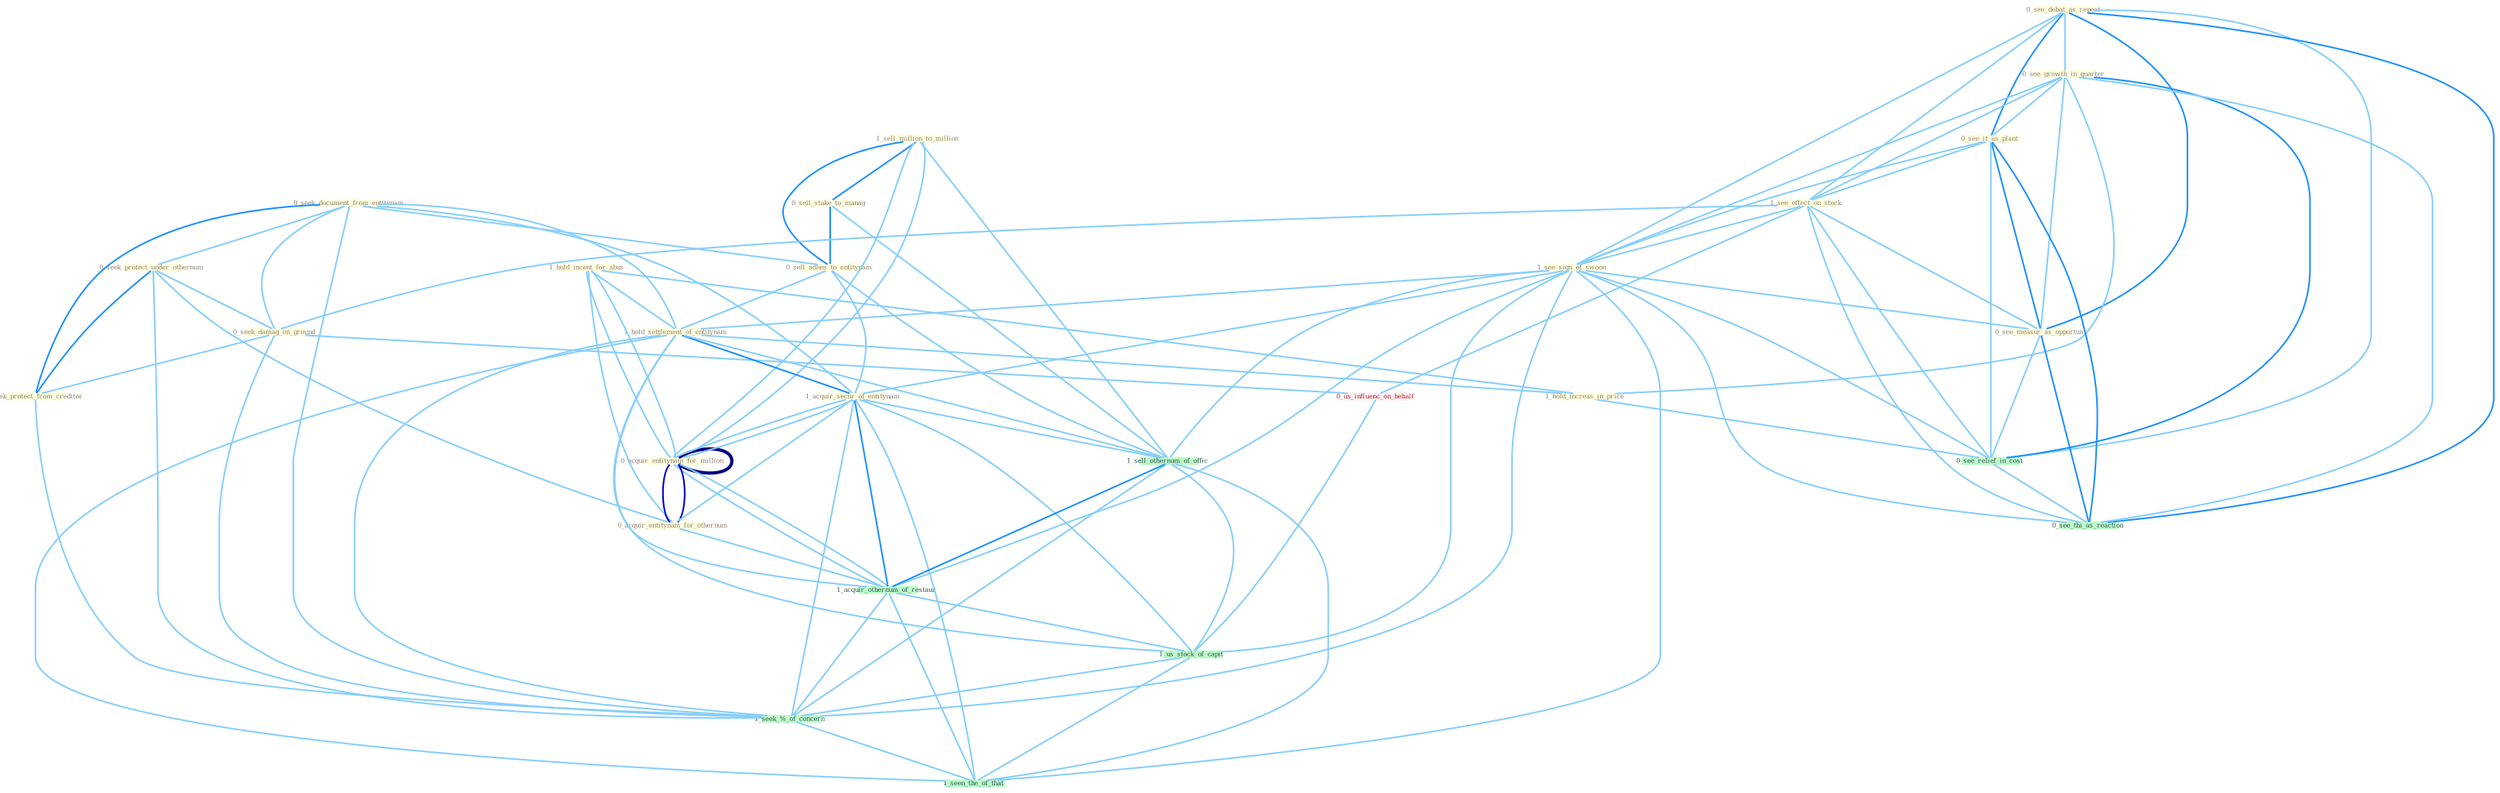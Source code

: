 Graph G{ 
    node
    [shape=polygon,style=filled,width=.5,height=.06,color="#BDFCC9",fixedsize=true,fontsize=4,
    fontcolor="#2f4f4f"];
    {node
    [color="#ffffe0", fontcolor="#8b7d6b"] "0_see_debat_as_repeat " "0_see_growth_in_quarter " "1_sell_million_to_million " "0_see_it_as_plant " "0_seek_document_from_entitynam " "0_sell_stake_to_manag " "1_hold_incent_for_abus " "1_see_effect_on_stock " "0_sell_adhes_to_entitynam " "0_acquir_entitynam_for_million " "0_seek_protect_under_othernum " "0_seek_damag_on_ground " "1_see_sign_of_swoon " "1_hold_settlement_of_entitynam " "0_acquir_entitynam_for_othernum " "0_see_measur_as_opportun " "1_seek_protect_from_creditor " "1_hold_increas_in_price " "1_acquir_secur_of_entitynam "}
{node [color="#fff0f5", fontcolor="#b22222"] "0_acquir_entitynam_for_million " "0_us_influenc_on_behalf "}
edge [color="#B0E2FF"];

	"0_see_debat_as_repeat " -- "0_see_growth_in_quarter " [w="1", color="#87cefa" ];
	"0_see_debat_as_repeat " -- "0_see_it_as_plant " [w="2", color="#1e90ff" , len=0.8];
	"0_see_debat_as_repeat " -- "1_see_effect_on_stock " [w="1", color="#87cefa" ];
	"0_see_debat_as_repeat " -- "1_see_sign_of_swoon " [w="1", color="#87cefa" ];
	"0_see_debat_as_repeat " -- "0_see_measur_as_opportun " [w="2", color="#1e90ff" , len=0.8];
	"0_see_debat_as_repeat " -- "0_see_relief_in_cost " [w="1", color="#87cefa" ];
	"0_see_debat_as_repeat " -- "0_see_thi_as_reaction " [w="2", color="#1e90ff" , len=0.8];
	"0_see_growth_in_quarter " -- "0_see_it_as_plant " [w="1", color="#87cefa" ];
	"0_see_growth_in_quarter " -- "1_see_effect_on_stock " [w="1", color="#87cefa" ];
	"0_see_growth_in_quarter " -- "1_see_sign_of_swoon " [w="1", color="#87cefa" ];
	"0_see_growth_in_quarter " -- "0_see_measur_as_opportun " [w="1", color="#87cefa" ];
	"0_see_growth_in_quarter " -- "1_hold_increas_in_price " [w="1", color="#87cefa" ];
	"0_see_growth_in_quarter " -- "0_see_relief_in_cost " [w="2", color="#1e90ff" , len=0.8];
	"0_see_growth_in_quarter " -- "0_see_thi_as_reaction " [w="1", color="#87cefa" ];
	"1_sell_million_to_million " -- "0_sell_stake_to_manag " [w="2", color="#1e90ff" , len=0.8];
	"1_sell_million_to_million " -- "0_sell_adhes_to_entitynam " [w="2", color="#1e90ff" , len=0.8];
	"1_sell_million_to_million " -- "0_acquir_entitynam_for_million " [w="1", color="#87cefa" ];
	"1_sell_million_to_million " -- "0_acquir_entitynam_for_million " [w="1", color="#87cefa" ];
	"1_sell_million_to_million " -- "1_sell_othernum_of_offic " [w="1", color="#87cefa" ];
	"0_see_it_as_plant " -- "1_see_effect_on_stock " [w="1", color="#87cefa" ];
	"0_see_it_as_plant " -- "1_see_sign_of_swoon " [w="1", color="#87cefa" ];
	"0_see_it_as_plant " -- "0_see_measur_as_opportun " [w="2", color="#1e90ff" , len=0.8];
	"0_see_it_as_plant " -- "0_see_relief_in_cost " [w="1", color="#87cefa" ];
	"0_see_it_as_plant " -- "0_see_thi_as_reaction " [w="2", color="#1e90ff" , len=0.8];
	"0_seek_document_from_entitynam " -- "0_sell_adhes_to_entitynam " [w="1", color="#87cefa" ];
	"0_seek_document_from_entitynam " -- "0_seek_protect_under_othernum " [w="1", color="#87cefa" ];
	"0_seek_document_from_entitynam " -- "0_seek_damag_on_ground " [w="1", color="#87cefa" ];
	"0_seek_document_from_entitynam " -- "1_hold_settlement_of_entitynam " [w="1", color="#87cefa" ];
	"0_seek_document_from_entitynam " -- "1_seek_protect_from_creditor " [w="2", color="#1e90ff" , len=0.8];
	"0_seek_document_from_entitynam " -- "1_acquir_secur_of_entitynam " [w="1", color="#87cefa" ];
	"0_seek_document_from_entitynam " -- "1_seek_%_of_concern " [w="1", color="#87cefa" ];
	"0_sell_stake_to_manag " -- "0_sell_adhes_to_entitynam " [w="2", color="#1e90ff" , len=0.8];
	"0_sell_stake_to_manag " -- "1_sell_othernum_of_offic " [w="1", color="#87cefa" ];
	"1_hold_incent_for_abus " -- "0_acquir_entitynam_for_million " [w="1", color="#87cefa" ];
	"1_hold_incent_for_abus " -- "1_hold_settlement_of_entitynam " [w="1", color="#87cefa" ];
	"1_hold_incent_for_abus " -- "0_acquir_entitynam_for_othernum " [w="1", color="#87cefa" ];
	"1_hold_incent_for_abus " -- "1_hold_increas_in_price " [w="1", color="#87cefa" ];
	"1_hold_incent_for_abus " -- "0_acquir_entitynam_for_million " [w="1", color="#87cefa" ];
	"1_see_effect_on_stock " -- "0_seek_damag_on_ground " [w="1", color="#87cefa" ];
	"1_see_effect_on_stock " -- "1_see_sign_of_swoon " [w="1", color="#87cefa" ];
	"1_see_effect_on_stock " -- "0_see_measur_as_opportun " [w="1", color="#87cefa" ];
	"1_see_effect_on_stock " -- "0_us_influenc_on_behalf " [w="1", color="#87cefa" ];
	"1_see_effect_on_stock " -- "0_see_relief_in_cost " [w="1", color="#87cefa" ];
	"1_see_effect_on_stock " -- "0_see_thi_as_reaction " [w="1", color="#87cefa" ];
	"0_sell_adhes_to_entitynam " -- "1_hold_settlement_of_entitynam " [w="1", color="#87cefa" ];
	"0_sell_adhes_to_entitynam " -- "1_acquir_secur_of_entitynam " [w="1", color="#87cefa" ];
	"0_sell_adhes_to_entitynam " -- "1_sell_othernum_of_offic " [w="1", color="#87cefa" ];
	"0_acquir_entitynam_for_million " -- "0_acquir_entitynam_for_othernum " [w="3", color="#0000cd" , len=0.6];
	"0_acquir_entitynam_for_million " -- "1_acquir_secur_of_entitynam " [w="1", color="#87cefa" ];
	"0_acquir_entitynam_for_million " -- "0_acquir_entitynam_for_million " [w="4", style=bold, color="#000080", len=0.4];
	"0_acquir_entitynam_for_million " -- "1_acquir_othernum_of_restaur " [w="1", color="#87cefa" ];
	"0_seek_protect_under_othernum " -- "0_seek_damag_on_ground " [w="1", color="#87cefa" ];
	"0_seek_protect_under_othernum " -- "0_acquir_entitynam_for_othernum " [w="1", color="#87cefa" ];
	"0_seek_protect_under_othernum " -- "1_seek_protect_from_creditor " [w="2", color="#1e90ff" , len=0.8];
	"0_seek_protect_under_othernum " -- "1_seek_%_of_concern " [w="1", color="#87cefa" ];
	"0_seek_damag_on_ground " -- "1_seek_protect_from_creditor " [w="1", color="#87cefa" ];
	"0_seek_damag_on_ground " -- "0_us_influenc_on_behalf " [w="1", color="#87cefa" ];
	"0_seek_damag_on_ground " -- "1_seek_%_of_concern " [w="1", color="#87cefa" ];
	"1_see_sign_of_swoon " -- "1_hold_settlement_of_entitynam " [w="1", color="#87cefa" ];
	"1_see_sign_of_swoon " -- "0_see_measur_as_opportun " [w="1", color="#87cefa" ];
	"1_see_sign_of_swoon " -- "1_acquir_secur_of_entitynam " [w="1", color="#87cefa" ];
	"1_see_sign_of_swoon " -- "1_sell_othernum_of_offic " [w="1", color="#87cefa" ];
	"1_see_sign_of_swoon " -- "0_see_relief_in_cost " [w="1", color="#87cefa" ];
	"1_see_sign_of_swoon " -- "0_see_thi_as_reaction " [w="1", color="#87cefa" ];
	"1_see_sign_of_swoon " -- "1_acquir_othernum_of_restaur " [w="1", color="#87cefa" ];
	"1_see_sign_of_swoon " -- "1_us_stock_of_capit " [w="1", color="#87cefa" ];
	"1_see_sign_of_swoon " -- "1_seek_%_of_concern " [w="1", color="#87cefa" ];
	"1_see_sign_of_swoon " -- "1_seen_the_of_that " [w="1", color="#87cefa" ];
	"1_hold_settlement_of_entitynam " -- "1_hold_increas_in_price " [w="1", color="#87cefa" ];
	"1_hold_settlement_of_entitynam " -- "1_acquir_secur_of_entitynam " [w="2", color="#1e90ff" , len=0.8];
	"1_hold_settlement_of_entitynam " -- "1_sell_othernum_of_offic " [w="1", color="#87cefa" ];
	"1_hold_settlement_of_entitynam " -- "1_acquir_othernum_of_restaur " [w="1", color="#87cefa" ];
	"1_hold_settlement_of_entitynam " -- "1_us_stock_of_capit " [w="1", color="#87cefa" ];
	"1_hold_settlement_of_entitynam " -- "1_seek_%_of_concern " [w="1", color="#87cefa" ];
	"1_hold_settlement_of_entitynam " -- "1_seen_the_of_that " [w="1", color="#87cefa" ];
	"0_acquir_entitynam_for_othernum " -- "1_acquir_secur_of_entitynam " [w="1", color="#87cefa" ];
	"0_acquir_entitynam_for_othernum " -- "0_acquir_entitynam_for_million " [w="3", color="#0000cd" , len=0.6];
	"0_acquir_entitynam_for_othernum " -- "1_acquir_othernum_of_restaur " [w="1", color="#87cefa" ];
	"0_see_measur_as_opportun " -- "0_see_relief_in_cost " [w="1", color="#87cefa" ];
	"0_see_measur_as_opportun " -- "0_see_thi_as_reaction " [w="2", color="#1e90ff" , len=0.8];
	"1_seek_protect_from_creditor " -- "1_seek_%_of_concern " [w="1", color="#87cefa" ];
	"1_hold_increas_in_price " -- "0_see_relief_in_cost " [w="1", color="#87cefa" ];
	"1_acquir_secur_of_entitynam " -- "0_acquir_entitynam_for_million " [w="1", color="#87cefa" ];
	"1_acquir_secur_of_entitynam " -- "1_sell_othernum_of_offic " [w="1", color="#87cefa" ];
	"1_acquir_secur_of_entitynam " -- "1_acquir_othernum_of_restaur " [w="2", color="#1e90ff" , len=0.8];
	"1_acquir_secur_of_entitynam " -- "1_us_stock_of_capit " [w="1", color="#87cefa" ];
	"1_acquir_secur_of_entitynam " -- "1_seek_%_of_concern " [w="1", color="#87cefa" ];
	"1_acquir_secur_of_entitynam " -- "1_seen_the_of_that " [w="1", color="#87cefa" ];
	"0_acquir_entitynam_for_million " -- "1_acquir_othernum_of_restaur " [w="1", color="#87cefa" ];
	"1_sell_othernum_of_offic " -- "1_acquir_othernum_of_restaur " [w="2", color="#1e90ff" , len=0.8];
	"1_sell_othernum_of_offic " -- "1_us_stock_of_capit " [w="1", color="#87cefa" ];
	"1_sell_othernum_of_offic " -- "1_seek_%_of_concern " [w="1", color="#87cefa" ];
	"1_sell_othernum_of_offic " -- "1_seen_the_of_that " [w="1", color="#87cefa" ];
	"0_us_influenc_on_behalf " -- "1_us_stock_of_capit " [w="1", color="#87cefa" ];
	"0_see_relief_in_cost " -- "0_see_thi_as_reaction " [w="1", color="#87cefa" ];
	"1_acquir_othernum_of_restaur " -- "1_us_stock_of_capit " [w="1", color="#87cefa" ];
	"1_acquir_othernum_of_restaur " -- "1_seek_%_of_concern " [w="1", color="#87cefa" ];
	"1_acquir_othernum_of_restaur " -- "1_seen_the_of_that " [w="1", color="#87cefa" ];
	"1_us_stock_of_capit " -- "1_seek_%_of_concern " [w="1", color="#87cefa" ];
	"1_us_stock_of_capit " -- "1_seen_the_of_that " [w="1", color="#87cefa" ];
	"1_seek_%_of_concern " -- "1_seen_the_of_that " [w="1", color="#87cefa" ];
}